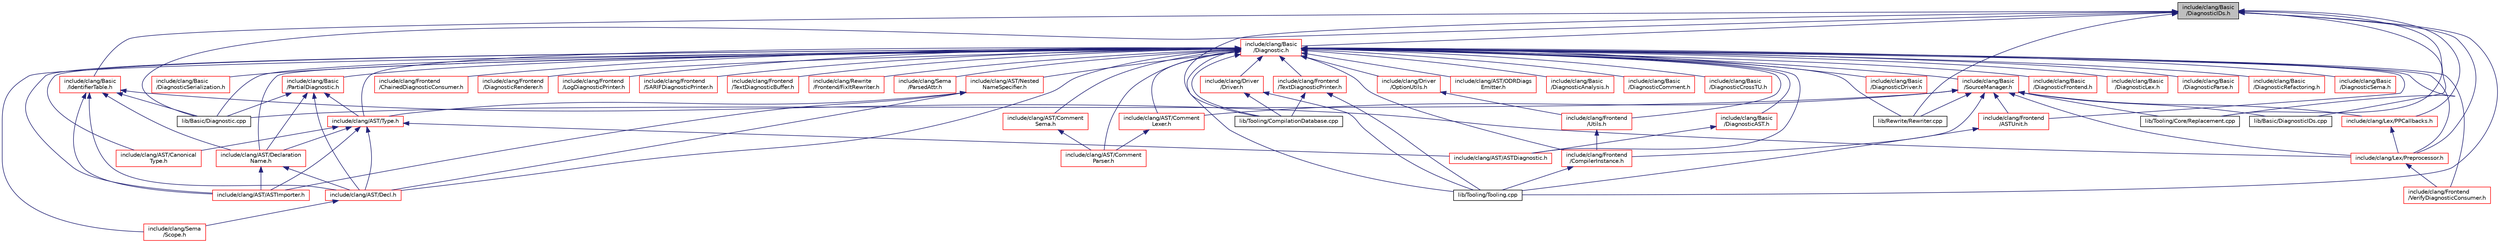 digraph "include/clang/Basic/DiagnosticIDs.h"
{
 // LATEX_PDF_SIZE
  bgcolor="transparent";
  edge [fontname="Helvetica",fontsize="10",labelfontname="Helvetica",labelfontsize="10"];
  node [fontname="Helvetica",fontsize="10",shape=record];
  Node1 [label="include/clang/Basic\l/DiagnosticIDs.h",height=0.2,width=0.4,color="black", fillcolor="grey75", style="filled", fontcolor="black",tooltip=" "];
  Node1 -> Node2 [dir="back",color="midnightblue",fontsize="10",style="solid",fontname="Helvetica"];
  Node2 [label="include/clang/Basic\l/Diagnostic.h",height=0.2,width=0.4,color="red",URL="$Basic_2Diagnostic_8h.html",tooltip=" "];
  Node2 -> Node3 [dir="back",color="midnightblue",fontsize="10",style="solid",fontname="Helvetica"];
  Node3 [label="include/clang/AST/ASTDiagnostic.h",height=0.2,width=0.4,color="red",URL="$ASTDiagnostic_8h.html",tooltip=" "];
  Node2 -> Node35 [dir="back",color="midnightblue",fontsize="10",style="solid",fontname="Helvetica"];
  Node35 [label="include/clang/AST/ASTImporter.h",height=0.2,width=0.4,color="red",URL="$ASTImporter_8h.html",tooltip=" "];
  Node2 -> Node39 [dir="back",color="midnightblue",fontsize="10",style="solid",fontname="Helvetica"];
  Node39 [label="include/clang/AST/Canonical\lType.h",height=0.2,width=0.4,color="red",URL="$CanonicalType_8h.html",tooltip=" "];
  Node2 -> Node757 [dir="back",color="midnightblue",fontsize="10",style="solid",fontname="Helvetica"];
  Node757 [label="include/clang/AST/Comment\lLexer.h",height=0.2,width=0.4,color="red",URL="$CommentLexer_8h.html",tooltip=" "];
  Node757 -> Node760 [dir="back",color="midnightblue",fontsize="10",style="solid",fontname="Helvetica"];
  Node760 [label="include/clang/AST/Comment\lParser.h",height=0.2,width=0.4,color="red",URL="$CommentParser_8h.html",tooltip=" "];
  Node2 -> Node760 [dir="back",color="midnightblue",fontsize="10",style="solid",fontname="Helvetica"];
  Node2 -> Node763 [dir="back",color="midnightblue",fontsize="10",style="solid",fontname="Helvetica"];
  Node763 [label="include/clang/AST/Comment\lSema.h",height=0.2,width=0.4,color="red",URL="$CommentSema_8h.html",tooltip=" "];
  Node763 -> Node760 [dir="back",color="midnightblue",fontsize="10",style="solid",fontname="Helvetica"];
  Node2 -> Node764 [dir="back",color="midnightblue",fontsize="10",style="solid",fontname="Helvetica"];
  Node764 [label="include/clang/AST/Decl.h",height=0.2,width=0.4,color="red",URL="$Decl_8h.html",tooltip=" "];
  Node764 -> Node850 [dir="back",color="midnightblue",fontsize="10",style="solid",fontname="Helvetica"];
  Node850 [label="include/clang/Sema\l/Scope.h",height=0.2,width=0.4,color="red",URL="$Scope_8h.html",tooltip=" "];
  Node2 -> Node870 [dir="back",color="midnightblue",fontsize="10",style="solid",fontname="Helvetica"];
  Node870 [label="include/clang/AST/Declaration\lName.h",height=0.2,width=0.4,color="red",URL="$DeclarationName_8h.html",tooltip=" "];
  Node870 -> Node35 [dir="back",color="midnightblue",fontsize="10",style="solid",fontname="Helvetica"];
  Node870 -> Node764 [dir="back",color="midnightblue",fontsize="10",style="solid",fontname="Helvetica"];
  Node2 -> Node893 [dir="back",color="midnightblue",fontsize="10",style="solid",fontname="Helvetica"];
  Node893 [label="include/clang/AST/Nested\lNameSpecifier.h",height=0.2,width=0.4,color="red",URL="$NestedNameSpecifier_8h.html",tooltip=" "];
  Node893 -> Node35 [dir="back",color="midnightblue",fontsize="10",style="solid",fontname="Helvetica"];
  Node893 -> Node764 [dir="back",color="midnightblue",fontsize="10",style="solid",fontname="Helvetica"];
  Node893 -> Node897 [dir="back",color="midnightblue",fontsize="10",style="solid",fontname="Helvetica"];
  Node897 [label="include/clang/AST/Type.h",height=0.2,width=0.4,color="red",URL="$Type_8h.html",tooltip=" "];
  Node897 -> Node3 [dir="back",color="midnightblue",fontsize="10",style="solid",fontname="Helvetica"];
  Node897 -> Node35 [dir="back",color="midnightblue",fontsize="10",style="solid",fontname="Helvetica"];
  Node897 -> Node39 [dir="back",color="midnightblue",fontsize="10",style="solid",fontname="Helvetica"];
  Node897 -> Node764 [dir="back",color="midnightblue",fontsize="10",style="solid",fontname="Helvetica"];
  Node897 -> Node870 [dir="back",color="midnightblue",fontsize="10",style="solid",fontname="Helvetica"];
  Node2 -> Node669 [dir="back",color="midnightblue",fontsize="10",style="solid",fontname="Helvetica"];
  Node669 [label="include/clang/AST/ODRDiags\lEmitter.h",height=0.2,width=0.4,color="red",URL="$ODRDiagsEmitter_8h.html",tooltip=" "];
  Node2 -> Node897 [dir="back",color="midnightblue",fontsize="10",style="solid",fontname="Helvetica"];
  Node2 -> Node908 [dir="back",color="midnightblue",fontsize="10",style="solid",fontname="Helvetica"];
  Node908 [label="include/clang/Basic\l/DiagnosticAnalysis.h",height=0.2,width=0.4,color="red",URL="$DiagnosticAnalysis_8h.html",tooltip=" "];
  Node2 -> Node912 [dir="back",color="midnightblue",fontsize="10",style="solid",fontname="Helvetica"];
  Node912 [label="include/clang/Basic\l/DiagnosticAST.h",height=0.2,width=0.4,color="red",URL="$DiagnosticAST_8h.html",tooltip=" "];
  Node912 -> Node3 [dir="back",color="midnightblue",fontsize="10",style="solid",fontname="Helvetica"];
  Node2 -> Node913 [dir="back",color="midnightblue",fontsize="10",style="solid",fontname="Helvetica"];
  Node913 [label="include/clang/Basic\l/DiagnosticComment.h",height=0.2,width=0.4,color="red",URL="$DiagnosticComment_8h.html",tooltip=" "];
  Node2 -> Node915 [dir="back",color="midnightblue",fontsize="10",style="solid",fontname="Helvetica"];
  Node915 [label="include/clang/Basic\l/DiagnosticCrossTU.h",height=0.2,width=0.4,color="red",URL="$DiagnosticCrossTU_8h.html",tooltip=" "];
  Node2 -> Node917 [dir="back",color="midnightblue",fontsize="10",style="solid",fontname="Helvetica"];
  Node917 [label="include/clang/Basic\l/DiagnosticDriver.h",height=0.2,width=0.4,color="red",URL="$DiagnosticDriver_8h.html",tooltip=" "];
  Node2 -> Node1039 [dir="back",color="midnightblue",fontsize="10",style="solid",fontname="Helvetica"];
  Node1039 [label="include/clang/Basic\l/DiagnosticFrontend.h",height=0.2,width=0.4,color="red",URL="$DiagnosticFrontend_8h.html",tooltip=" "];
  Node2 -> Node1049 [dir="back",color="midnightblue",fontsize="10",style="solid",fontname="Helvetica"];
  Node1049 [label="include/clang/Basic\l/DiagnosticLex.h",height=0.2,width=0.4,color="red",URL="$DiagnosticLex_8h.html",tooltip=" "];
  Node2 -> Node1066 [dir="back",color="midnightblue",fontsize="10",style="solid",fontname="Helvetica"];
  Node1066 [label="include/clang/Basic\l/DiagnosticParse.h",height=0.2,width=0.4,color="red",URL="$DiagnosticParse_8h.html",tooltip=" "];
  Node2 -> Node1068 [dir="back",color="midnightblue",fontsize="10",style="solid",fontname="Helvetica"];
  Node1068 [label="include/clang/Basic\l/DiagnosticRefactoring.h",height=0.2,width=0.4,color="red",URL="$DiagnosticRefactoring_8h.html",tooltip=" "];
  Node2 -> Node1070 [dir="back",color="midnightblue",fontsize="10",style="solid",fontname="Helvetica"];
  Node1070 [label="include/clang/Basic\l/DiagnosticSema.h",height=0.2,width=0.4,color="red",URL="$DiagnosticSema_8h.html",tooltip=" "];
  Node2 -> Node1072 [dir="back",color="midnightblue",fontsize="10",style="solid",fontname="Helvetica"];
  Node1072 [label="include/clang/Basic\l/DiagnosticSerialization.h",height=0.2,width=0.4,color="red",URL="$DiagnosticSerialization_8h.html",tooltip=" "];
  Node2 -> Node1074 [dir="back",color="midnightblue",fontsize="10",style="solid",fontname="Helvetica"];
  Node1074 [label="include/clang/Basic\l/PartialDiagnostic.h",height=0.2,width=0.4,color="red",URL="$PartialDiagnostic_8h.html",tooltip=" "];
  Node1074 -> Node764 [dir="back",color="midnightblue",fontsize="10",style="solid",fontname="Helvetica"];
  Node1074 -> Node870 [dir="back",color="midnightblue",fontsize="10",style="solid",fontname="Helvetica"];
  Node1074 -> Node897 [dir="back",color="midnightblue",fontsize="10",style="solid",fontname="Helvetica"];
  Node1074 -> Node1077 [dir="back",color="midnightblue",fontsize="10",style="solid",fontname="Helvetica"];
  Node1077 [label="lib/Basic/Diagnostic.cpp",height=0.2,width=0.4,color="black",URL="$Basic_2Diagnostic_8cpp.html",tooltip=" "];
  Node2 -> Node1078 [dir="back",color="midnightblue",fontsize="10",style="solid",fontname="Helvetica"];
  Node1078 [label="include/clang/Basic\l/SourceManager.h",height=0.2,width=0.4,color="red",URL="$SourceManager_8h.html",tooltip=" "];
  Node1078 -> Node757 [dir="back",color="midnightblue",fontsize="10",style="solid",fontname="Helvetica"];
  Node1078 -> Node688 [dir="back",color="midnightblue",fontsize="10",style="solid",fontname="Helvetica"];
  Node688 [label="include/clang/Frontend\l/ASTUnit.h",height=0.2,width=0.4,color="red",URL="$ASTUnit_8h.html",tooltip=" "];
  Node688 -> Node453 [dir="back",color="midnightblue",fontsize="10",style="solid",fontname="Helvetica"];
  Node453 [label="lib/Tooling/Tooling.cpp",height=0.2,width=0.4,color="black",URL="$Tooling_8cpp.html",tooltip=" "];
  Node1078 -> Node447 [dir="back",color="midnightblue",fontsize="10",style="solid",fontname="Helvetica"];
  Node447 [label="include/clang/Frontend\l/CompilerInstance.h",height=0.2,width=0.4,color="red",URL="$CompilerInstance_8h.html",tooltip=" "];
  Node447 -> Node453 [dir="back",color="midnightblue",fontsize="10",style="solid",fontname="Helvetica"];
  Node1078 -> Node1108 [dir="back",color="midnightblue",fontsize="10",style="solid",fontname="Helvetica"];
  Node1108 [label="include/clang/Lex/PPCallbacks.h",height=0.2,width=0.4,color="red",URL="$PPCallbacks_8h.html",tooltip=" "];
  Node1108 -> Node1087 [dir="back",color="midnightblue",fontsize="10",style="solid",fontname="Helvetica"];
  Node1087 [label="include/clang/Lex/Preprocessor.h",height=0.2,width=0.4,color="red",URL="$Preprocessor_8h.html",tooltip=" "];
  Node1087 -> Node1091 [dir="back",color="midnightblue",fontsize="10",style="solid",fontname="Helvetica"];
  Node1091 [label="include/clang/Frontend\l/VerifyDiagnosticConsumer.h",height=0.2,width=0.4,color="red",URL="$VerifyDiagnosticConsumer_8h.html",tooltip=" "];
  Node1078 -> Node1087 [dir="back",color="midnightblue",fontsize="10",style="solid",fontname="Helvetica"];
  Node1078 -> Node1077 [dir="back",color="midnightblue",fontsize="10",style="solid",fontname="Helvetica"];
  Node1078 -> Node910 [dir="back",color="midnightblue",fontsize="10",style="solid",fontname="Helvetica"];
  Node910 [label="lib/Basic/DiagnosticIDs.cpp",height=0.2,width=0.4,color="black",URL="$DiagnosticIDs_8cpp.html",tooltip=" "];
  Node1078 -> Node1163 [dir="back",color="midnightblue",fontsize="10",style="solid",fontname="Helvetica"];
  Node1163 [label="lib/Rewrite/Rewriter.cpp",height=0.2,width=0.4,color="black",URL="$Rewriter_8cpp.html",tooltip=" "];
  Node1078 -> Node1166 [dir="back",color="midnightblue",fontsize="10",style="solid",fontname="Helvetica"];
  Node1166 [label="lib/Tooling/Core/Replacement.cpp",height=0.2,width=0.4,color="black",URL="$Replacement_8cpp.html",tooltip=" "];
  Node2 -> Node919 [dir="back",color="midnightblue",fontsize="10",style="solid",fontname="Helvetica"];
  Node919 [label="include/clang/Driver\l/Driver.h",height=0.2,width=0.4,color="red",URL="$Driver_8h.html",tooltip=" "];
  Node919 -> Node713 [dir="back",color="midnightblue",fontsize="10",style="solid",fontname="Helvetica"];
  Node713 [label="lib/Tooling/CompilationDatabase.cpp",height=0.2,width=0.4,color="black",URL="$CompilationDatabase_8cpp.html",tooltip=" "];
  Node919 -> Node453 [dir="back",color="midnightblue",fontsize="10",style="solid",fontname="Helvetica"];
  Node2 -> Node1167 [dir="back",color="midnightblue",fontsize="10",style="solid",fontname="Helvetica"];
  Node1167 [label="include/clang/Driver\l/OptionUtils.h",height=0.2,width=0.4,color="red",URL="$OptionUtils_8h.html",tooltip=" "];
  Node1167 -> Node1168 [dir="back",color="midnightblue",fontsize="10",style="solid",fontname="Helvetica"];
  Node1168 [label="include/clang/Frontend\l/Utils.h",height=0.2,width=0.4,color="red",URL="$Utils_8h.html",tooltip=" "];
  Node1168 -> Node447 [dir="back",color="midnightblue",fontsize="10",style="solid",fontname="Helvetica"];
  Node2 -> Node688 [dir="back",color="midnightblue",fontsize="10",style="solid",fontname="Helvetica"];
  Node2 -> Node1169 [dir="back",color="midnightblue",fontsize="10",style="solid",fontname="Helvetica"];
  Node1169 [label="include/clang/Frontend\l/ChainedDiagnosticConsumer.h",height=0.2,width=0.4,color="red",URL="$ChainedDiagnosticConsumer_8h.html",tooltip=" "];
  Node2 -> Node447 [dir="back",color="midnightblue",fontsize="10",style="solid",fontname="Helvetica"];
  Node2 -> Node1171 [dir="back",color="midnightblue",fontsize="10",style="solid",fontname="Helvetica"];
  Node1171 [label="include/clang/Frontend\l/DiagnosticRenderer.h",height=0.2,width=0.4,color="red",URL="$DiagnosticRenderer_8h.html",tooltip=" "];
  Node2 -> Node1174 [dir="back",color="midnightblue",fontsize="10",style="solid",fontname="Helvetica"];
  Node1174 [label="include/clang/Frontend\l/LogDiagnosticPrinter.h",height=0.2,width=0.4,color="red",URL="$LogDiagnosticPrinter_8h.html",tooltip=" "];
  Node2 -> Node1175 [dir="back",color="midnightblue",fontsize="10",style="solid",fontname="Helvetica"];
  Node1175 [label="include/clang/Frontend\l/SARIFDiagnosticPrinter.h",height=0.2,width=0.4,color="red",URL="$SARIFDiagnosticPrinter_8h.html",tooltip=" "];
  Node2 -> Node1176 [dir="back",color="midnightblue",fontsize="10",style="solid",fontname="Helvetica"];
  Node1176 [label="include/clang/Frontend\l/TextDiagnosticBuffer.h",height=0.2,width=0.4,color="red",URL="$TextDiagnosticBuffer_8h.html",tooltip=" "];
  Node2 -> Node1178 [dir="back",color="midnightblue",fontsize="10",style="solid",fontname="Helvetica"];
  Node1178 [label="include/clang/Frontend\l/TextDiagnosticPrinter.h",height=0.2,width=0.4,color="red",URL="$TextDiagnosticPrinter_8h.html",tooltip=" "];
  Node1178 -> Node713 [dir="back",color="midnightblue",fontsize="10",style="solid",fontname="Helvetica"];
  Node1178 -> Node453 [dir="back",color="midnightblue",fontsize="10",style="solid",fontname="Helvetica"];
  Node2 -> Node1168 [dir="back",color="midnightblue",fontsize="10",style="solid",fontname="Helvetica"];
  Node2 -> Node1091 [dir="back",color="midnightblue",fontsize="10",style="solid",fontname="Helvetica"];
  Node2 -> Node1087 [dir="back",color="midnightblue",fontsize="10",style="solid",fontname="Helvetica"];
  Node2 -> Node1179 [dir="back",color="midnightblue",fontsize="10",style="solid",fontname="Helvetica"];
  Node1179 [label="include/clang/Rewrite\l/Frontend/FixItRewriter.h",height=0.2,width=0.4,color="red",URL="$FixItRewriter_8h.html",tooltip=" "];
  Node2 -> Node838 [dir="back",color="midnightblue",fontsize="10",style="solid",fontname="Helvetica"];
  Node838 [label="include/clang/Sema\l/ParsedAttr.h",height=0.2,width=0.4,color="red",URL="$ParsedAttr_8h.html",tooltip=" "];
  Node2 -> Node850 [dir="back",color="midnightblue",fontsize="10",style="solid",fontname="Helvetica"];
  Node2 -> Node1077 [dir="back",color="midnightblue",fontsize="10",style="solid",fontname="Helvetica"];
  Node2 -> Node1163 [dir="back",color="midnightblue",fontsize="10",style="solid",fontname="Helvetica"];
  Node2 -> Node713 [dir="back",color="midnightblue",fontsize="10",style="solid",fontname="Helvetica"];
  Node2 -> Node1166 [dir="back",color="midnightblue",fontsize="10",style="solid",fontname="Helvetica"];
  Node2 -> Node453 [dir="back",color="midnightblue",fontsize="10",style="solid",fontname="Helvetica"];
  Node1 -> Node1194 [dir="back",color="midnightblue",fontsize="10",style="solid",fontname="Helvetica"];
  Node1194 [label="include/clang/Basic\l/IdentifierTable.h",height=0.2,width=0.4,color="red",URL="$IdentifierTable_8h.html",tooltip=" "];
  Node1194 -> Node35 [dir="back",color="midnightblue",fontsize="10",style="solid",fontname="Helvetica"];
  Node1194 -> Node764 [dir="back",color="midnightblue",fontsize="10",style="solid",fontname="Helvetica"];
  Node1194 -> Node870 [dir="back",color="midnightblue",fontsize="10",style="solid",fontname="Helvetica"];
  Node1194 -> Node1087 [dir="back",color="midnightblue",fontsize="10",style="solid",fontname="Helvetica"];
  Node1194 -> Node1077 [dir="back",color="midnightblue",fontsize="10",style="solid",fontname="Helvetica"];
  Node1 -> Node1108 [dir="back",color="midnightblue",fontsize="10",style="solid",fontname="Helvetica"];
  Node1 -> Node1087 [dir="back",color="midnightblue",fontsize="10",style="solid",fontname="Helvetica"];
  Node1 -> Node1077 [dir="back",color="midnightblue",fontsize="10",style="solid",fontname="Helvetica"];
  Node1 -> Node910 [dir="back",color="midnightblue",fontsize="10",style="solid",fontname="Helvetica"];
  Node1 -> Node1163 [dir="back",color="midnightblue",fontsize="10",style="solid",fontname="Helvetica"];
  Node1 -> Node713 [dir="back",color="midnightblue",fontsize="10",style="solid",fontname="Helvetica"];
  Node1 -> Node1166 [dir="back",color="midnightblue",fontsize="10",style="solid",fontname="Helvetica"];
  Node1 -> Node453 [dir="back",color="midnightblue",fontsize="10",style="solid",fontname="Helvetica"];
}
